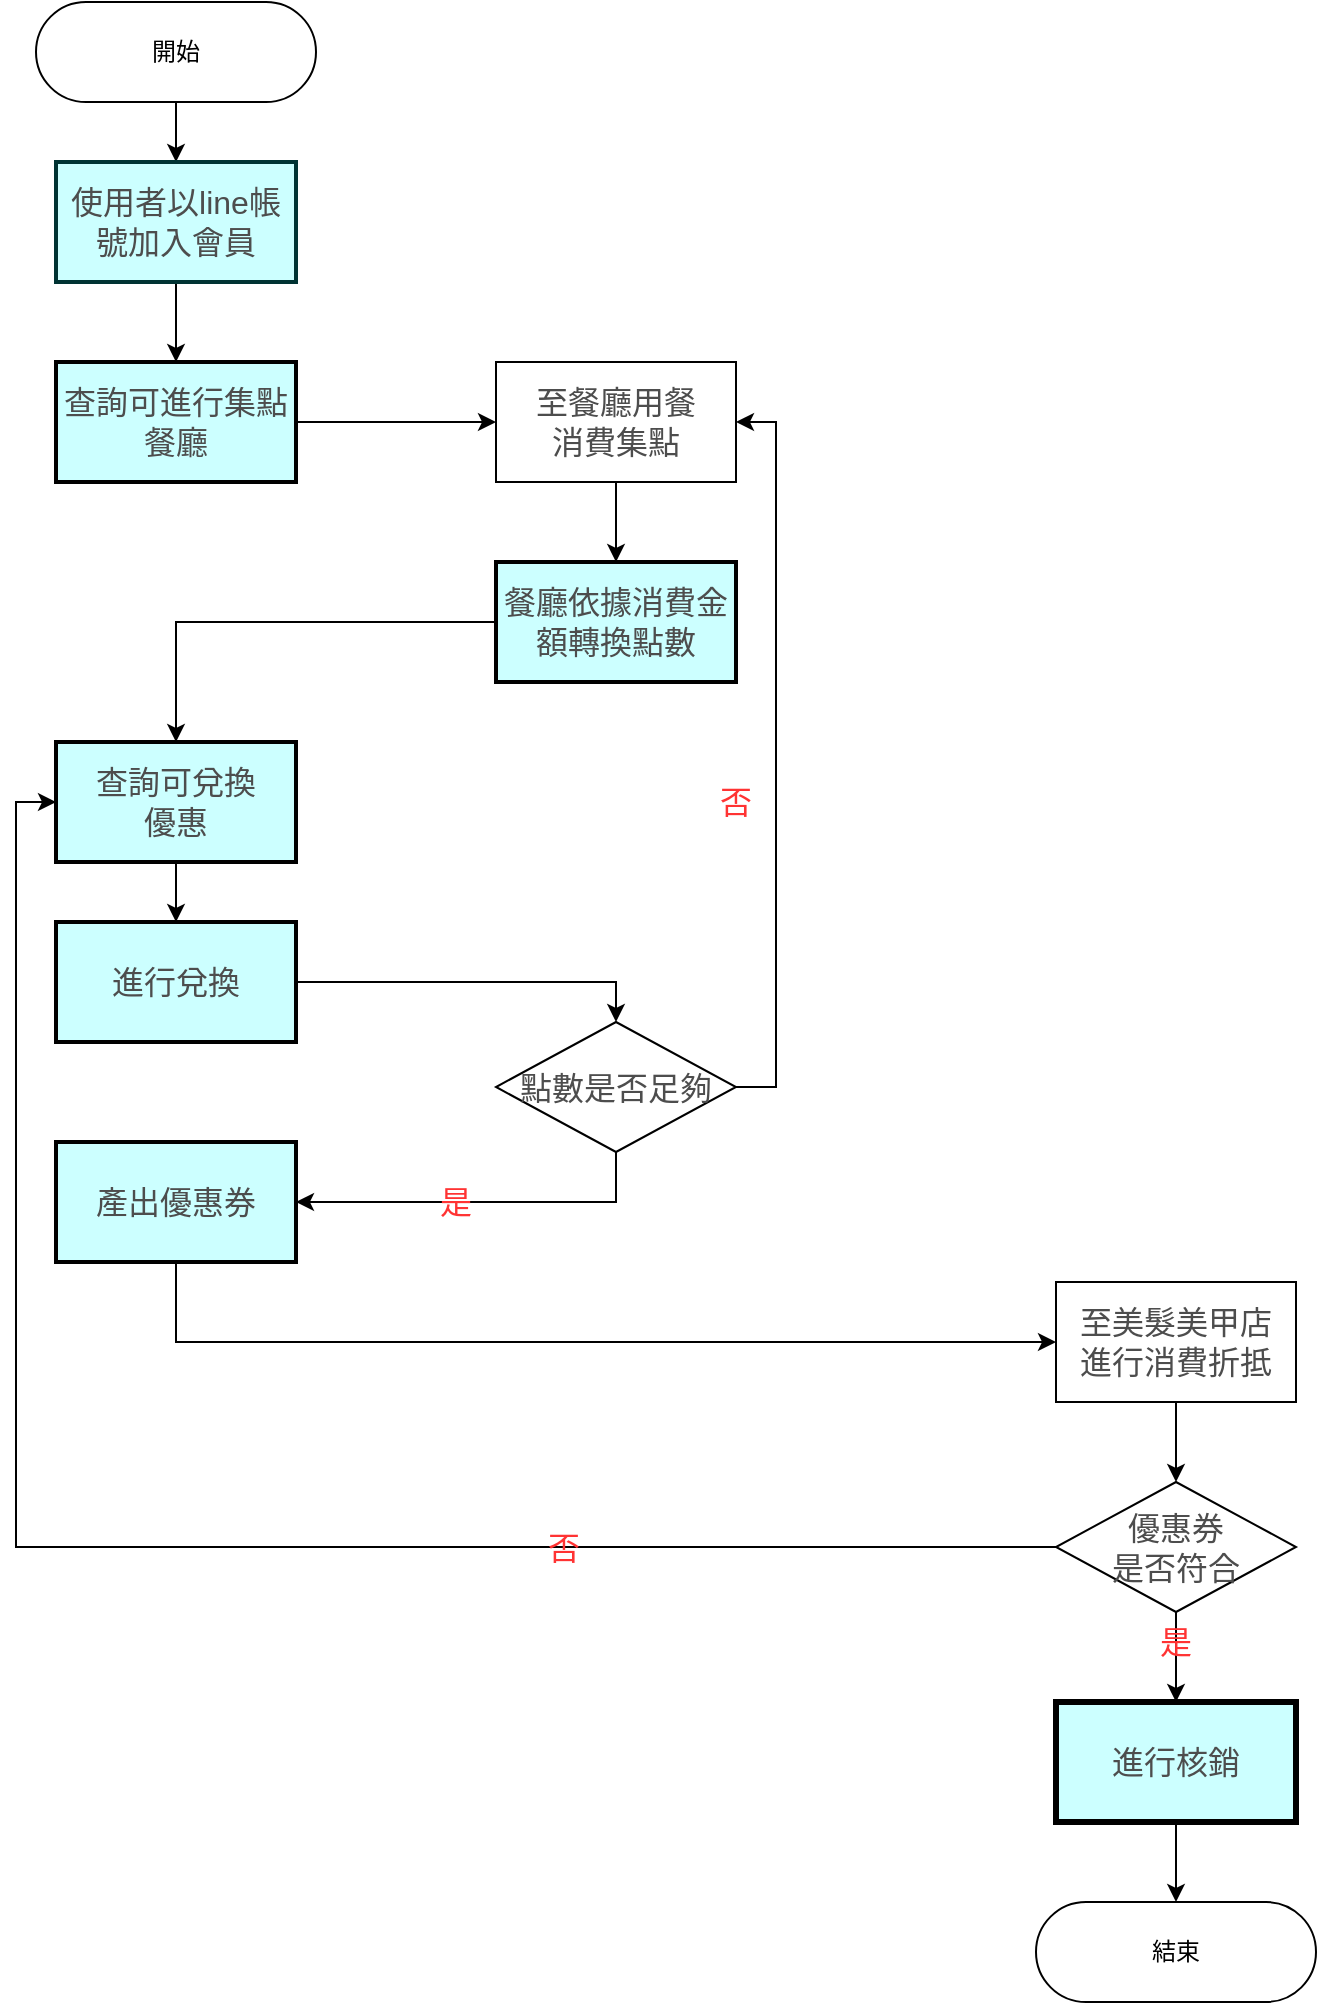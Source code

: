 <mxfile version="14.9.4" type="github">
  <diagram id="aShSacfC6oQ8IoMtgATN" name="Page-1">
    <mxGraphModel dx="946" dy="562" grid="1" gridSize="10" guides="1" tooltips="1" connect="1" arrows="1" fold="1" page="1" pageScale="1" pageWidth="827" pageHeight="1169" math="0" shadow="0">
      <root>
        <mxCell id="0" />
        <mxCell id="1" parent="0" />
        <mxCell id="I3f3yZzMymRS7X-3YQDZ-8" style="edgeStyle=orthogonalEdgeStyle;rounded=0;orthogonalLoop=1;jettySize=auto;html=1;exitX=0.5;exitY=1;exitDx=0;exitDy=0;entryX=0.5;entryY=0;entryDx=0;entryDy=0;fontSize=16;fontColor=#4D4D4D;" edge="1" parent="1" source="I3f3yZzMymRS7X-3YQDZ-1" target="I3f3yZzMymRS7X-3YQDZ-3">
          <mxGeometry relative="1" as="geometry" />
        </mxCell>
        <mxCell id="I3f3yZzMymRS7X-3YQDZ-1" value="開始" style="rounded=1;whiteSpace=wrap;html=1;arcSize=50;" vertex="1" parent="1">
          <mxGeometry x="130" y="30" width="140" height="50" as="geometry" />
        </mxCell>
        <mxCell id="I3f3yZzMymRS7X-3YQDZ-9" style="edgeStyle=orthogonalEdgeStyle;rounded=0;orthogonalLoop=1;jettySize=auto;html=1;exitX=0.5;exitY=1;exitDx=0;exitDy=0;entryX=0.5;entryY=0;entryDx=0;entryDy=0;fontSize=16;fontColor=#4D4D4D;" edge="1" parent="1" source="I3f3yZzMymRS7X-3YQDZ-3" target="I3f3yZzMymRS7X-3YQDZ-4">
          <mxGeometry relative="1" as="geometry" />
        </mxCell>
        <mxCell id="I3f3yZzMymRS7X-3YQDZ-3" value="使用者以line帳號加入會員" style="rounded=0;whiteSpace=wrap;html=1;fontSize=16;fontColor=#4D4D4D;strokeWidth=2;strokeColor=#003333;fillColor=#CCFFFF;" vertex="1" parent="1">
          <mxGeometry x="140" y="110" width="120" height="60" as="geometry" />
        </mxCell>
        <mxCell id="I3f3yZzMymRS7X-3YQDZ-10" style="edgeStyle=orthogonalEdgeStyle;rounded=0;orthogonalLoop=1;jettySize=auto;html=1;exitX=1;exitY=0.5;exitDx=0;exitDy=0;fontSize=16;fontColor=#4D4D4D;" edge="1" parent="1" source="I3f3yZzMymRS7X-3YQDZ-4" target="I3f3yZzMymRS7X-3YQDZ-5">
          <mxGeometry relative="1" as="geometry" />
        </mxCell>
        <mxCell id="I3f3yZzMymRS7X-3YQDZ-4" value="查詢可進行集點餐廳" style="rounded=0;whiteSpace=wrap;html=1;fontSize=16;fontColor=#4D4D4D;strokeWidth=2;fillColor=#CCFFFF;" vertex="1" parent="1">
          <mxGeometry x="140" y="210" width="120" height="60" as="geometry" />
        </mxCell>
        <mxCell id="I3f3yZzMymRS7X-3YQDZ-11" style="edgeStyle=orthogonalEdgeStyle;rounded=0;orthogonalLoop=1;jettySize=auto;html=1;exitX=0.5;exitY=1;exitDx=0;exitDy=0;fontSize=16;fontColor=#4D4D4D;" edge="1" parent="1" source="I3f3yZzMymRS7X-3YQDZ-5" target="I3f3yZzMymRS7X-3YQDZ-7">
          <mxGeometry relative="1" as="geometry" />
        </mxCell>
        <mxCell id="I3f3yZzMymRS7X-3YQDZ-5" value="至餐廳用餐&lt;br&gt;消費集點" style="rounded=0;whiteSpace=wrap;html=1;fontSize=16;fontColor=#4D4D4D;" vertex="1" parent="1">
          <mxGeometry x="360" y="210" width="120" height="60" as="geometry" />
        </mxCell>
        <mxCell id="I3f3yZzMymRS7X-3YQDZ-13" style="edgeStyle=orthogonalEdgeStyle;rounded=0;orthogonalLoop=1;jettySize=auto;html=1;exitX=0;exitY=0.5;exitDx=0;exitDy=0;entryX=0.5;entryY=0;entryDx=0;entryDy=0;fontSize=16;fontColor=#4D4D4D;" edge="1" parent="1" source="I3f3yZzMymRS7X-3YQDZ-7" target="I3f3yZzMymRS7X-3YQDZ-12">
          <mxGeometry relative="1" as="geometry" />
        </mxCell>
        <mxCell id="I3f3yZzMymRS7X-3YQDZ-7" value="餐廳依據消費金額轉換點數" style="rounded=0;whiteSpace=wrap;html=1;fontSize=16;fontColor=#4D4D4D;strokeWidth=2;fillColor=#CCFFFF;" vertex="1" parent="1">
          <mxGeometry x="360" y="310" width="120" height="60" as="geometry" />
        </mxCell>
        <mxCell id="I3f3yZzMymRS7X-3YQDZ-16" style="edgeStyle=orthogonalEdgeStyle;rounded=0;orthogonalLoop=1;jettySize=auto;html=1;exitX=0.5;exitY=1;exitDx=0;exitDy=0;fontSize=16;fontColor=#4D4D4D;" edge="1" parent="1" source="I3f3yZzMymRS7X-3YQDZ-12" target="I3f3yZzMymRS7X-3YQDZ-14">
          <mxGeometry relative="1" as="geometry" />
        </mxCell>
        <mxCell id="I3f3yZzMymRS7X-3YQDZ-12" value="查詢可兌換&lt;br&gt;優惠" style="rounded=0;whiteSpace=wrap;html=1;fontSize=16;fontColor=#4D4D4D;strokeWidth=2;fillColor=#CCFFFF;" vertex="1" parent="1">
          <mxGeometry x="140" y="400" width="120" height="60" as="geometry" />
        </mxCell>
        <mxCell id="I3f3yZzMymRS7X-3YQDZ-18" style="edgeStyle=orthogonalEdgeStyle;rounded=0;orthogonalLoop=1;jettySize=auto;html=1;exitX=1;exitY=0.5;exitDx=0;exitDy=0;fontSize=16;fontColor=#4D4D4D;entryX=0.5;entryY=0;entryDx=0;entryDy=0;" edge="1" parent="1" source="I3f3yZzMymRS7X-3YQDZ-14" target="I3f3yZzMymRS7X-3YQDZ-15">
          <mxGeometry relative="1" as="geometry" />
        </mxCell>
        <mxCell id="I3f3yZzMymRS7X-3YQDZ-14" value="進行兌換" style="rounded=0;whiteSpace=wrap;html=1;fontSize=16;fontColor=#4D4D4D;strokeWidth=2;fillColor=#CCFFFF;" vertex="1" parent="1">
          <mxGeometry x="140" y="490" width="120" height="60" as="geometry" />
        </mxCell>
        <mxCell id="I3f3yZzMymRS7X-3YQDZ-20" style="edgeStyle=orthogonalEdgeStyle;rounded=0;orthogonalLoop=1;jettySize=auto;html=1;exitX=0.5;exitY=1;exitDx=0;exitDy=0;fontSize=16;fontColor=#4D4D4D;" edge="1" parent="1" source="I3f3yZzMymRS7X-3YQDZ-15" target="I3f3yZzMymRS7X-3YQDZ-19">
          <mxGeometry relative="1" as="geometry" />
        </mxCell>
        <mxCell id="I3f3yZzMymRS7X-3YQDZ-26" style="edgeStyle=orthogonalEdgeStyle;rounded=0;orthogonalLoop=1;jettySize=auto;html=1;exitX=1;exitY=0.5;exitDx=0;exitDy=0;entryX=1;entryY=0.5;entryDx=0;entryDy=0;fontSize=16;fontColor=#FF3333;" edge="1" parent="1" source="I3f3yZzMymRS7X-3YQDZ-15" target="I3f3yZzMymRS7X-3YQDZ-5">
          <mxGeometry relative="1" as="geometry" />
        </mxCell>
        <mxCell id="I3f3yZzMymRS7X-3YQDZ-15" value="點數是否足夠" style="rhombus;whiteSpace=wrap;html=1;fontSize=16;fontColor=#4D4D4D;" vertex="1" parent="1">
          <mxGeometry x="360" y="540" width="120" height="65" as="geometry" />
        </mxCell>
        <mxCell id="I3f3yZzMymRS7X-3YQDZ-28" style="edgeStyle=orthogonalEdgeStyle;rounded=0;orthogonalLoop=1;jettySize=auto;html=1;exitX=0.5;exitY=1;exitDx=0;exitDy=0;entryX=0;entryY=0.5;entryDx=0;entryDy=0;fontSize=16;fontColor=#FF3333;" edge="1" parent="1" source="I3f3yZzMymRS7X-3YQDZ-19" target="I3f3yZzMymRS7X-3YQDZ-27">
          <mxGeometry relative="1" as="geometry" />
        </mxCell>
        <mxCell id="I3f3yZzMymRS7X-3YQDZ-19" value="產出優惠券" style="rounded=0;whiteSpace=wrap;html=1;fontSize=16;fontColor=#4D4D4D;strokeWidth=2;fillColor=#CCFFFF;" vertex="1" parent="1">
          <mxGeometry x="140" y="600" width="120" height="60" as="geometry" />
        </mxCell>
        <mxCell id="I3f3yZzMymRS7X-3YQDZ-22" value="否" style="text;html=1;strokeColor=none;fillColor=none;align=center;verticalAlign=middle;whiteSpace=wrap;rounded=0;fontSize=16;fontColor=#FF3333;" vertex="1" parent="1">
          <mxGeometry x="460" y="420" width="40" height="20" as="geometry" />
        </mxCell>
        <mxCell id="I3f3yZzMymRS7X-3YQDZ-24" value="是" style="text;html=1;strokeColor=none;fillColor=none;align=center;verticalAlign=middle;whiteSpace=wrap;rounded=0;fontSize=16;fontColor=#FF3333;" vertex="1" parent="1">
          <mxGeometry x="320" y="620" width="40" height="20" as="geometry" />
        </mxCell>
        <mxCell id="I3f3yZzMymRS7X-3YQDZ-30" style="edgeStyle=orthogonalEdgeStyle;rounded=0;orthogonalLoop=1;jettySize=auto;html=1;exitX=0.5;exitY=1;exitDx=0;exitDy=0;entryX=0.5;entryY=0;entryDx=0;entryDy=0;fontSize=16;fontColor=#FF3333;" edge="1" parent="1" source="I3f3yZzMymRS7X-3YQDZ-27" target="I3f3yZzMymRS7X-3YQDZ-29">
          <mxGeometry relative="1" as="geometry" />
        </mxCell>
        <mxCell id="I3f3yZzMymRS7X-3YQDZ-27" value="至美髮美甲店&lt;br&gt;進行消費折抵" style="rounded=0;whiteSpace=wrap;html=1;fontSize=16;fontColor=#4D4D4D;" vertex="1" parent="1">
          <mxGeometry x="640" y="670" width="120" height="60" as="geometry" />
        </mxCell>
        <mxCell id="I3f3yZzMymRS7X-3YQDZ-31" style="edgeStyle=orthogonalEdgeStyle;rounded=0;orthogonalLoop=1;jettySize=auto;html=1;exitX=0;exitY=0.5;exitDx=0;exitDy=0;fontSize=16;fontColor=#FF3333;entryX=0;entryY=0.5;entryDx=0;entryDy=0;" edge="1" parent="1" source="I3f3yZzMymRS7X-3YQDZ-29" target="I3f3yZzMymRS7X-3YQDZ-12">
          <mxGeometry relative="1" as="geometry">
            <mxPoint x="90" y="510" as="targetPoint" />
          </mxGeometry>
        </mxCell>
        <mxCell id="I3f3yZzMymRS7X-3YQDZ-34" style="edgeStyle=orthogonalEdgeStyle;rounded=0;orthogonalLoop=1;jettySize=auto;html=1;exitX=0.5;exitY=1;exitDx=0;exitDy=0;fontSize=16;fontColor=#FF3333;" edge="1" parent="1" source="I3f3yZzMymRS7X-3YQDZ-29" target="I3f3yZzMymRS7X-3YQDZ-33">
          <mxGeometry relative="1" as="geometry" />
        </mxCell>
        <mxCell id="I3f3yZzMymRS7X-3YQDZ-29" value="優惠券&lt;br&gt;是否符合" style="rhombus;whiteSpace=wrap;html=1;fontSize=16;fontColor=#4D4D4D;" vertex="1" parent="1">
          <mxGeometry x="640" y="770" width="120" height="65" as="geometry" />
        </mxCell>
        <mxCell id="I3f3yZzMymRS7X-3YQDZ-40" style="edgeStyle=orthogonalEdgeStyle;rounded=0;orthogonalLoop=1;jettySize=auto;html=1;exitX=0.5;exitY=1;exitDx=0;exitDy=0;fontSize=16;fontColor=#FF3333;" edge="1" parent="1" source="I3f3yZzMymRS7X-3YQDZ-33" target="I3f3yZzMymRS7X-3YQDZ-39">
          <mxGeometry relative="1" as="geometry" />
        </mxCell>
        <mxCell id="I3f3yZzMymRS7X-3YQDZ-33" value="進行核銷" style="rounded=0;whiteSpace=wrap;html=1;fontSize=16;fontColor=#4D4D4D;strokeWidth=3;fillColor=#CCFFFF;" vertex="1" parent="1">
          <mxGeometry x="640" y="880" width="120" height="60" as="geometry" />
        </mxCell>
        <mxCell id="I3f3yZzMymRS7X-3YQDZ-35" value="是" style="text;html=1;strokeColor=none;fillColor=none;align=center;verticalAlign=middle;whiteSpace=wrap;rounded=0;fontSize=16;fontColor=#FF3333;" vertex="1" parent="1">
          <mxGeometry x="680" y="840" width="40" height="20" as="geometry" />
        </mxCell>
        <mxCell id="I3f3yZzMymRS7X-3YQDZ-37" value="否" style="text;html=1;strokeColor=none;fillColor=none;align=center;verticalAlign=middle;whiteSpace=wrap;rounded=0;fontSize=16;fontColor=#FF3333;" vertex="1" parent="1">
          <mxGeometry x="374" y="792.5" width="40" height="20" as="geometry" />
        </mxCell>
        <mxCell id="I3f3yZzMymRS7X-3YQDZ-39" value="結束" style="rounded=1;whiteSpace=wrap;html=1;arcSize=50;" vertex="1" parent="1">
          <mxGeometry x="630" y="980" width="140" height="50" as="geometry" />
        </mxCell>
      </root>
    </mxGraphModel>
  </diagram>
</mxfile>
